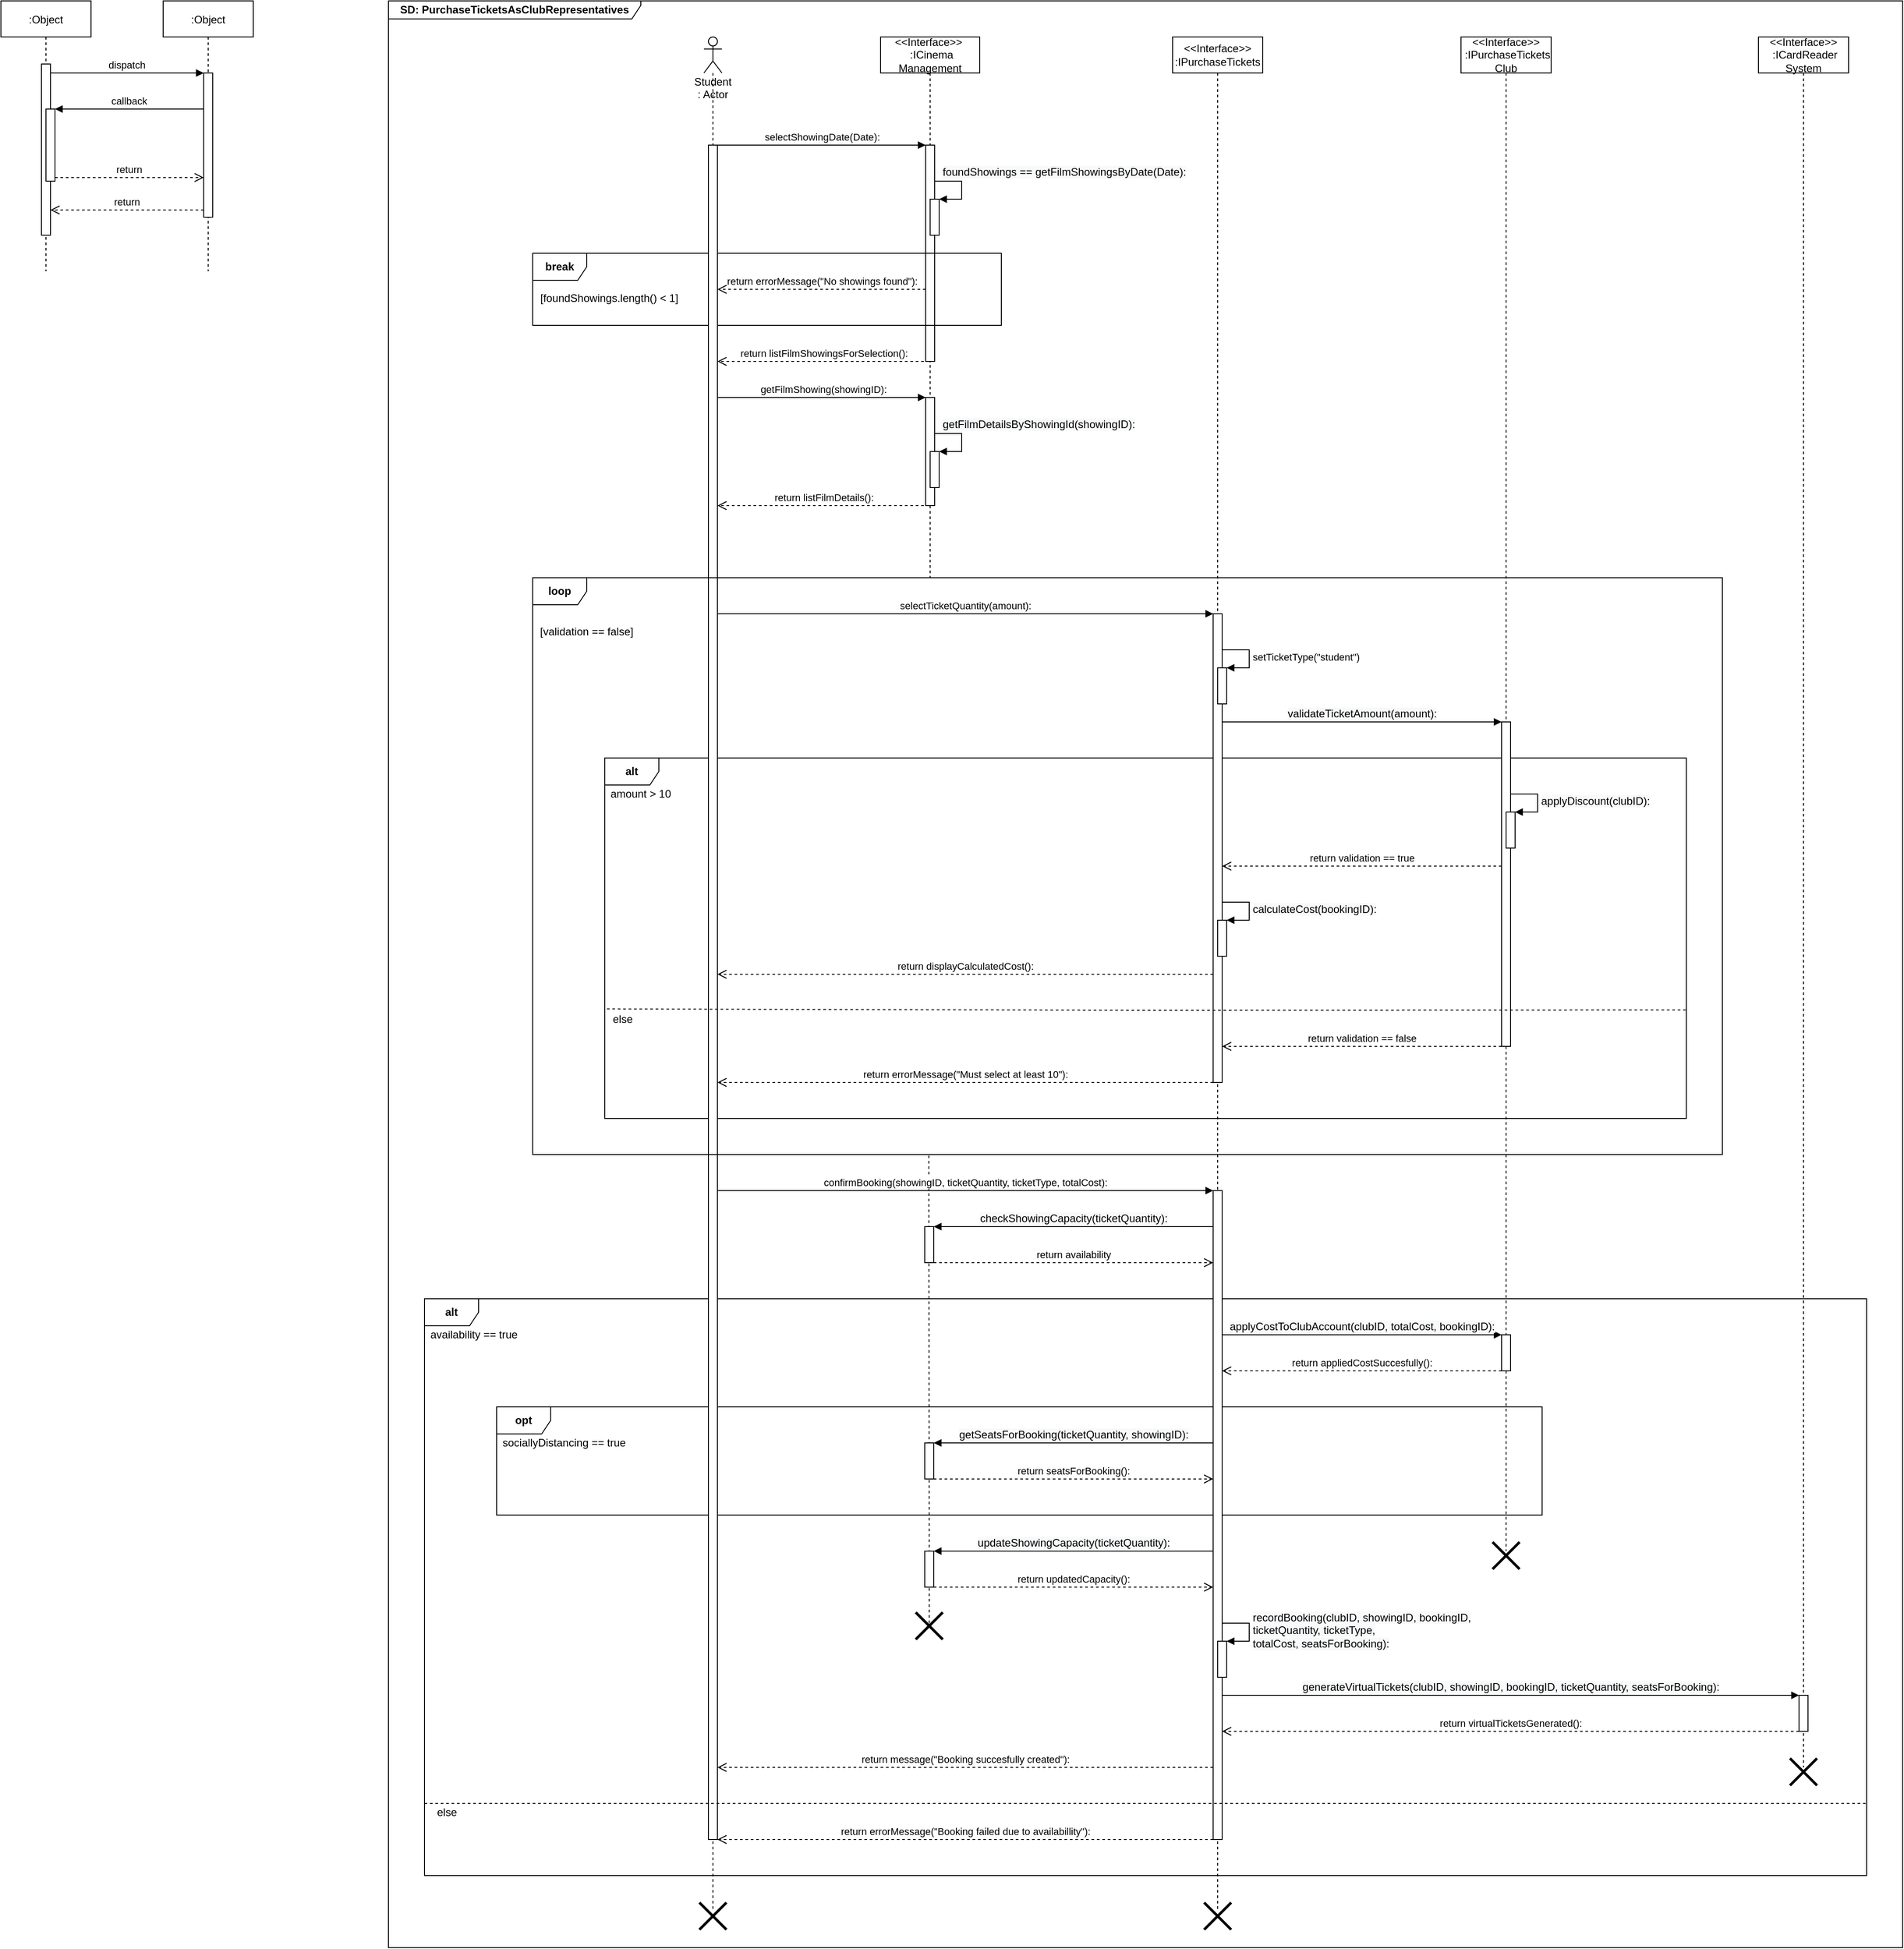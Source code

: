 <mxfile version="14.5.1" type="device"><diagram id="kgpKYQtTHZ0yAKxKKP6v" name="Page-1"><mxGraphModel dx="5590" dy="2720" grid="1" gridSize="10" guides="1" tooltips="1" connect="1" arrows="1" fold="1" page="1" pageScale="1" pageWidth="850" pageHeight="1100" math="0" shadow="0"><root><mxCell id="0"/><mxCell id="1" parent="0"/><mxCell id="uDWw32hDgdEs517KpEtC-106" value="&lt;b&gt;alt&lt;/b&gt;" style="shape=umlFrame;whiteSpace=wrap;html=1;" parent="1" vertex="1"><mxGeometry x="240" y="1520" width="1600" height="640" as="geometry"/></mxCell><mxCell id="uDWw32hDgdEs517KpEtC-117" value="&lt;b&gt;opt&lt;/b&gt;" style="shape=umlFrame;whiteSpace=wrap;html=1;" parent="1" vertex="1"><mxGeometry x="320" y="1640" width="1160" height="120" as="geometry"/></mxCell><mxCell id="uDWw32hDgdEs517KpEtC-119" value="" style="endArrow=none;dashed=1;html=1;entryX=0.333;entryY=1.001;entryDx=0;entryDy=0;entryPerimeter=0;" parent="1" target="uDWw32hDgdEs517KpEtC-74" edge="1"><mxGeometry width="50" height="50" relative="1" as="geometry"><mxPoint x="800" y="1880" as="sourcePoint"/><mxPoint x="940" y="1000" as="targetPoint"/></mxGeometry></mxCell><mxCell id="df7HUIhTzeubK4QGw2gJ-4" value="&amp;lt;&amp;lt;Interface&amp;gt;&amp;gt;&amp;nbsp;&lt;br&gt;&amp;nbsp;:ICinema&lt;br&gt;Management" style="shape=umlLifeline;perimeter=lifelinePerimeter;whiteSpace=wrap;html=1;container=1;collapsible=0;recursiveResize=0;outlineConnect=0;" parent="1" vertex="1"><mxGeometry x="746" y="120" width="110" height="600" as="geometry"/></mxCell><mxCell id="uDWw32hDgdEs517KpEtC-45" value="&lt;span style=&quot;font-size: 12px ; background-color: rgb(248 , 249 , 250)&quot;&gt;getFilmDetailsByShowingId(showingID):&lt;/span&gt;" style="edgeStyle=orthogonalEdgeStyle;html=1;align=left;spacingLeft=2;endArrow=block;rounded=0;entryX=1;entryY=0;" parent="df7HUIhTzeubK4QGw2gJ-4" target="uDWw32hDgdEs517KpEtC-44" edge="1"><mxGeometry x="-0.474" y="10" relative="1" as="geometry"><mxPoint x="60" y="460" as="sourcePoint"/><Array as="points"><mxPoint x="60" y="440"/><mxPoint x="90" y="440"/><mxPoint x="90" y="460"/><mxPoint x="65" y="460"/></Array><mxPoint as="offset"/></mxGeometry></mxCell><mxCell id="uDWw32hDgdEs517KpEtC-70" value="" style="points=[];perimeter=orthogonalPerimeter;rounded=0;shadow=0;strokeWidth=1;" parent="df7HUIhTzeubK4QGw2gJ-4" vertex="1"><mxGeometry x="50" y="400" width="10" height="120" as="geometry"/></mxCell><mxCell id="uDWw32hDgdEs517KpEtC-40" value="&lt;span style=&quot;font-size: 12px ; background-color: rgb(248 , 249 , 250)&quot;&gt;foundShowings == getFilmShowingsByDate(Date):&lt;/span&gt;" style="edgeStyle=orthogonalEdgeStyle;html=1;align=left;spacingLeft=2;endArrow=block;rounded=0;entryX=1;entryY=0;" parent="df7HUIhTzeubK4QGw2gJ-4" target="uDWw32hDgdEs517KpEtC-39" edge="1"><mxGeometry x="-0.474" y="10" relative="1" as="geometry"><mxPoint x="60" y="180" as="sourcePoint"/><Array as="points"><mxPoint x="60" y="160"/><mxPoint x="90" y="160"/><mxPoint x="90" y="180"/><mxPoint x="65" y="180"/></Array><mxPoint as="offset"/></mxGeometry></mxCell><mxCell id="uDWw32hDgdEs517KpEtC-48" value="" style="points=[];perimeter=orthogonalPerimeter;rounded=0;shadow=0;strokeWidth=1;" parent="df7HUIhTzeubK4QGw2gJ-4" vertex="1"><mxGeometry x="50" y="120" width="10" height="240" as="geometry"/></mxCell><mxCell id="uDWw32hDgdEs517KpEtC-39" value="" style="html=1;points=[];perimeter=orthogonalPerimeter;" parent="df7HUIhTzeubK4QGw2gJ-4" vertex="1"><mxGeometry x="55" y="180" width="10" height="40" as="geometry"/></mxCell><mxCell id="uDWw32hDgdEs517KpEtC-44" value="" style="html=1;points=[];perimeter=orthogonalPerimeter;" parent="df7HUIhTzeubK4QGw2gJ-4" vertex="1"><mxGeometry x="55" y="460" width="10" height="40" as="geometry"/></mxCell><mxCell id="uDWw32hDgdEs517KpEtC-80" value="&lt;b&gt;alt&lt;/b&gt;" style="shape=umlFrame;whiteSpace=wrap;html=1;" parent="1" vertex="1"><mxGeometry x="440" y="920" width="1200" height="400" as="geometry"/></mxCell><mxCell id="uDWw32hDgdEs517KpEtC-59" value="&lt;b&gt;break&lt;/b&gt;" style="shape=umlFrame;whiteSpace=wrap;html=1;align=center;" parent="1" vertex="1"><mxGeometry x="360" y="360" width="520" height="80" as="geometry"/></mxCell><mxCell id="df7HUIhTzeubK4QGw2gJ-3" value="Student : Actor" style="shape=umlLifeline;participant=umlActor;perimeter=lifelinePerimeter;whiteSpace=wrap;html=1;container=1;collapsible=0;recursiveResize=0;verticalAlign=top;spacingTop=36;outlineConnect=0;" parent="1" vertex="1"><mxGeometry x="550" y="120" width="20" height="2080" as="geometry"/></mxCell><mxCell id="uDWw32hDgdEs517KpEtC-51" value="" style="points=[];perimeter=orthogonalPerimeter;rounded=0;shadow=0;strokeWidth=1;" parent="df7HUIhTzeubK4QGw2gJ-3" vertex="1"><mxGeometry x="5" y="120" width="10" height="1880" as="geometry"/></mxCell><mxCell id="3nuBFxr9cyL0pnOWT2aG-1" value=":Object" style="shape=umlLifeline;perimeter=lifelinePerimeter;container=1;collapsible=0;recursiveResize=0;rounded=0;shadow=0;strokeWidth=1;" parent="1" vertex="1"><mxGeometry x="-230" y="80" width="100" height="300" as="geometry"/></mxCell><mxCell id="3nuBFxr9cyL0pnOWT2aG-2" value="" style="points=[];perimeter=orthogonalPerimeter;rounded=0;shadow=0;strokeWidth=1;" parent="3nuBFxr9cyL0pnOWT2aG-1" vertex="1"><mxGeometry x="45" y="70" width="10" height="190" as="geometry"/></mxCell><mxCell id="3nuBFxr9cyL0pnOWT2aG-4" value="" style="points=[];perimeter=orthogonalPerimeter;rounded=0;shadow=0;strokeWidth=1;" parent="3nuBFxr9cyL0pnOWT2aG-1" vertex="1"><mxGeometry x="50" y="120" width="10" height="80" as="geometry"/></mxCell><mxCell id="3nuBFxr9cyL0pnOWT2aG-5" value=":Object" style="shape=umlLifeline;perimeter=lifelinePerimeter;container=1;collapsible=0;recursiveResize=0;rounded=0;shadow=0;strokeWidth=1;" parent="1" vertex="1"><mxGeometry x="-50" y="80" width="100" height="300" as="geometry"/></mxCell><mxCell id="3nuBFxr9cyL0pnOWT2aG-6" value="" style="points=[];perimeter=orthogonalPerimeter;rounded=0;shadow=0;strokeWidth=1;" parent="3nuBFxr9cyL0pnOWT2aG-5" vertex="1"><mxGeometry x="45" y="80" width="10" height="160" as="geometry"/></mxCell><mxCell id="3nuBFxr9cyL0pnOWT2aG-7" value="return" style="verticalAlign=bottom;endArrow=open;dashed=1;endSize=8;exitX=0;exitY=0.95;shadow=0;strokeWidth=1;" parent="1" source="3nuBFxr9cyL0pnOWT2aG-6" target="3nuBFxr9cyL0pnOWT2aG-2" edge="1"><mxGeometry relative="1" as="geometry"><mxPoint x="-75" y="236" as="targetPoint"/></mxGeometry></mxCell><mxCell id="3nuBFxr9cyL0pnOWT2aG-8" value="dispatch" style="verticalAlign=bottom;endArrow=block;entryX=0;entryY=0;shadow=0;strokeWidth=1;" parent="1" source="3nuBFxr9cyL0pnOWT2aG-2" target="3nuBFxr9cyL0pnOWT2aG-6" edge="1"><mxGeometry relative="1" as="geometry"><mxPoint x="-75" y="160" as="sourcePoint"/></mxGeometry></mxCell><mxCell id="3nuBFxr9cyL0pnOWT2aG-9" value="callback" style="verticalAlign=bottom;endArrow=block;entryX=1;entryY=0;shadow=0;strokeWidth=1;" parent="1" source="3nuBFxr9cyL0pnOWT2aG-6" target="3nuBFxr9cyL0pnOWT2aG-4" edge="1"><mxGeometry relative="1" as="geometry"><mxPoint x="-110" y="200" as="sourcePoint"/></mxGeometry></mxCell><mxCell id="3nuBFxr9cyL0pnOWT2aG-10" value="return" style="verticalAlign=bottom;endArrow=open;dashed=1;endSize=8;exitX=1;exitY=0.95;shadow=0;strokeWidth=1;" parent="1" source="3nuBFxr9cyL0pnOWT2aG-4" target="3nuBFxr9cyL0pnOWT2aG-6" edge="1"><mxGeometry relative="1" as="geometry"><mxPoint x="-110" y="257" as="targetPoint"/></mxGeometry></mxCell><mxCell id="df7HUIhTzeubK4QGw2gJ-13" value="&amp;lt;&amp;lt;Interface&amp;gt;&amp;gt;&lt;br&gt;:IPurchaseTickets" style="shape=umlLifeline;perimeter=lifelinePerimeter;whiteSpace=wrap;html=1;container=1;collapsible=0;recursiveResize=0;outlineConnect=0;" parent="1" vertex="1"><mxGeometry x="1070" y="120" width="100" height="2080" as="geometry"/></mxCell><mxCell id="uDWw32hDgdEs517KpEtC-75" value="" style="points=[];perimeter=orthogonalPerimeter;rounded=0;shadow=0;strokeWidth=1;" parent="df7HUIhTzeubK4QGw2gJ-13" vertex="1"><mxGeometry x="45" y="640" width="10" height="520" as="geometry"/></mxCell><mxCell id="uDWw32hDgdEs517KpEtC-93" value="" style="html=1;points=[];perimeter=orthogonalPerimeter;" parent="df7HUIhTzeubK4QGw2gJ-13" vertex="1"><mxGeometry x="50" y="700" width="10" height="40" as="geometry"/></mxCell><mxCell id="uDWw32hDgdEs517KpEtC-94" value="setTicketType(&quot;student&quot;)" style="edgeStyle=orthogonalEdgeStyle;html=1;align=left;spacingLeft=2;endArrow=block;rounded=0;entryX=1;entryY=0;" parent="df7HUIhTzeubK4QGw2gJ-13" target="uDWw32hDgdEs517KpEtC-93" edge="1"><mxGeometry relative="1" as="geometry"><mxPoint x="55" y="680" as="sourcePoint"/><Array as="points"><mxPoint x="85" y="680"/></Array></mxGeometry></mxCell><mxCell id="uDWw32hDgdEs517KpEtC-100" value="" style="points=[];perimeter=orthogonalPerimeter;rounded=0;shadow=0;strokeWidth=1;" parent="df7HUIhTzeubK4QGw2gJ-13" vertex="1"><mxGeometry x="45" y="1280" width="10" height="720" as="geometry"/></mxCell><mxCell id="uDWw32hDgdEs517KpEtC-133" value="" style="html=1;points=[];perimeter=orthogonalPerimeter;" parent="df7HUIhTzeubK4QGw2gJ-13" vertex="1"><mxGeometry x="50" y="1780" width="10" height="40" as="geometry"/></mxCell><mxCell id="uDWw32hDgdEs517KpEtC-134" value="&lt;span style=&quot;font-size: 12px ; background-color: rgb(248 , 249 , 250)&quot;&gt;recordBooking(clubID, showingID, bookingID,&lt;br&gt;ticketQuantity, ticketType, &lt;br&gt;totalCost, seatsForBooking):&lt;/span&gt;" style="edgeStyle=orthogonalEdgeStyle;html=1;align=left;spacingLeft=2;endArrow=block;rounded=0;entryX=1;entryY=0;" parent="df7HUIhTzeubK4QGw2gJ-13" target="uDWw32hDgdEs517KpEtC-133" edge="1"><mxGeometry relative="1" as="geometry"><mxPoint x="55" y="1760" as="sourcePoint"/><Array as="points"><mxPoint x="85" y="1760"/></Array></mxGeometry></mxCell><mxCell id="uDWw32hDgdEs517KpEtC-3" value="&amp;nbsp;getFilmShowing(showingID):" style="html=1;verticalAlign=bottom;endArrow=block;" parent="1" target="uDWw32hDgdEs517KpEtC-70" edge="1"><mxGeometry relative="1" as="geometry"><mxPoint x="565" y="520" as="sourcePoint"/><mxPoint x="800" y="520" as="targetPoint"/><Array as="points"><mxPoint x="670" y="520"/></Array></mxGeometry></mxCell><mxCell id="uDWw32hDgdEs517KpEtC-5" value="selectShowingDate(Date):" style="html=1;verticalAlign=bottom;endArrow=block;" parent="1" target="uDWw32hDgdEs517KpEtC-48" edge="1"><mxGeometry relative="1" as="geometry"><mxPoint x="565" y="240" as="sourcePoint"/><mxPoint x="795" y="240" as="targetPoint"/></mxGeometry></mxCell><mxCell id="uDWw32hDgdEs517KpEtC-46" value="return listFilmDetails():" style="html=1;verticalAlign=bottom;endArrow=open;dashed=1;endSize=8;" parent="1" edge="1"><mxGeometry relative="1" as="geometry"><mxPoint x="565" y="640" as="targetPoint"/><mxPoint x="800" y="640" as="sourcePoint"/><Array as="points"><mxPoint x="670" y="640"/></Array></mxGeometry></mxCell><mxCell id="uDWw32hDgdEs517KpEtC-6" value="return listFilmShowingsForSelection():" style="html=1;verticalAlign=bottom;endArrow=open;dashed=1;endSize=8;" parent="1" edge="1"><mxGeometry relative="1" as="geometry"><mxPoint x="565" y="480" as="targetPoint"/><mxPoint x="800" y="480" as="sourcePoint"/><Array as="points"><mxPoint x="670" y="480"/></Array></mxGeometry></mxCell><mxCell id="uDWw32hDgdEs517KpEtC-68" value="[foundShowings.length() &amp;lt; 1]" style="text;html=1;strokeColor=none;fillColor=none;align=center;verticalAlign=middle;whiteSpace=wrap;rounded=0;" parent="1" vertex="1"><mxGeometry x="360" y="400" width="170" height="20" as="geometry"/></mxCell><mxCell id="uDWw32hDgdEs517KpEtC-69" value="return errorMessage(&quot;No showings found&quot;):" style="html=1;verticalAlign=bottom;endArrow=open;dashed=1;endSize=8;" parent="1" edge="1"><mxGeometry relative="1" as="geometry"><mxPoint x="565" y="400" as="targetPoint"/><mxPoint x="796" y="400" as="sourcePoint"/><Array as="points"><mxPoint x="670" y="400"/></Array></mxGeometry></mxCell><mxCell id="uDWw32hDgdEs517KpEtC-72" value="selectTicketQuantity(amount):" style="html=1;verticalAlign=bottom;endArrow=block;" parent="1" target="uDWw32hDgdEs517KpEtC-75" edge="1"><mxGeometry relative="1" as="geometry"><mxPoint x="565" y="760" as="sourcePoint"/><mxPoint x="800.0" y="720" as="targetPoint"/><Array as="points"><mxPoint x="840" y="760"/></Array></mxGeometry></mxCell><mxCell id="uDWw32hDgdEs517KpEtC-76" value="&amp;lt;&amp;lt;Interface&amp;gt;&amp;gt;&lt;br&gt;&amp;nbsp;:IPurchaseTickets&lt;br&gt;Club" style="shape=umlLifeline;perimeter=lifelinePerimeter;whiteSpace=wrap;html=1;container=1;collapsible=0;recursiveResize=0;outlineConnect=0;noLabel=0;" parent="1" vertex="1"><mxGeometry x="1390" y="120" width="100" height="1680" as="geometry"/></mxCell><mxCell id="uDWw32hDgdEs517KpEtC-77" value="" style="html=1;points=[];perimeter=orthogonalPerimeter;" parent="uDWw32hDgdEs517KpEtC-76" vertex="1"><mxGeometry x="45" y="760" width="10" height="360" as="geometry"/></mxCell><mxCell id="uDWw32hDgdEs517KpEtC-91" value="" style="html=1;points=[];perimeter=orthogonalPerimeter;" parent="uDWw32hDgdEs517KpEtC-76" vertex="1"><mxGeometry x="50" y="860" width="10" height="40" as="geometry"/></mxCell><mxCell id="uDWw32hDgdEs517KpEtC-92" value="&lt;span style=&quot;font-size: 12px ; background-color: rgb(248 , 249 , 250)&quot;&gt;applyDiscount(clubID):&lt;/span&gt;" style="edgeStyle=orthogonalEdgeStyle;html=1;align=left;spacingLeft=2;endArrow=block;rounded=0;entryX=1;entryY=0;" parent="uDWw32hDgdEs517KpEtC-76" target="uDWw32hDgdEs517KpEtC-91" edge="1"><mxGeometry relative="1" as="geometry"><mxPoint x="55" y="840" as="sourcePoint"/><Array as="points"><mxPoint x="85" y="840"/></Array></mxGeometry></mxCell><mxCell id="uDWw32hDgdEs517KpEtC-78" value="&lt;div style=&quot;text-align: left&quot;&gt;&lt;span style=&quot;font-size: 12px ; background-color: rgb(248 , 249 , 250)&quot;&gt;validateTicketAmount(amount):&lt;/span&gt;&lt;/div&gt;" style="html=1;verticalAlign=bottom;endArrow=block;entryX=0;entryY=0;" parent="1" target="uDWw32hDgdEs517KpEtC-77" edge="1"><mxGeometry relative="1" as="geometry"><mxPoint x="1125" y="880.0" as="sourcePoint"/></mxGeometry></mxCell><mxCell id="uDWw32hDgdEs517KpEtC-79" value="return validation == false" style="html=1;verticalAlign=bottom;endArrow=open;dashed=1;endSize=8;" parent="1" source="uDWw32hDgdEs517KpEtC-77" edge="1"><mxGeometry relative="1" as="geometry"><mxPoint x="1125" y="1240" as="targetPoint"/><mxPoint x="1400" y="1240" as="sourcePoint"/><Array as="points"><mxPoint x="1260" y="1240"/></Array></mxGeometry></mxCell><mxCell id="uDWw32hDgdEs517KpEtC-81" value="" style="endArrow=none;dashed=1;html=1;entryX=1;entryY=0.699;entryDx=0;entryDy=0;entryPerimeter=0;exitX=0.002;exitY=0.696;exitDx=0;exitDy=0;exitPerimeter=0;" parent="1" source="uDWw32hDgdEs517KpEtC-80" target="uDWw32hDgdEs517KpEtC-80" edge="1"><mxGeometry width="50" height="50" relative="1" as="geometry"><mxPoint x="1370" y="1040" as="sourcePoint"/><mxPoint x="1420" y="990" as="targetPoint"/><Array as="points"><mxPoint x="1040" y="1200"/></Array></mxGeometry></mxCell><mxCell id="uDWw32hDgdEs517KpEtC-82" value="else" style="text;html=1;strokeColor=none;fillColor=none;align=center;verticalAlign=middle;whiteSpace=wrap;rounded=0;" parent="1" vertex="1"><mxGeometry x="440" y="1200" width="40" height="20" as="geometry"/></mxCell><mxCell id="uDWw32hDgdEs517KpEtC-83" value="amount &amp;gt; 10" style="text;html=1;strokeColor=none;fillColor=none;align=center;verticalAlign=middle;whiteSpace=wrap;rounded=0;" parent="1" vertex="1"><mxGeometry x="440" y="950" width="80" height="20" as="geometry"/></mxCell><mxCell id="uDWw32hDgdEs517KpEtC-84" value="return validation == true" style="html=1;verticalAlign=bottom;endArrow=open;dashed=1;endSize=8;" parent="1" source="uDWw32hDgdEs517KpEtC-77" edge="1"><mxGeometry relative="1" as="geometry"><mxPoint x="1125" y="1040" as="targetPoint"/><mxPoint x="1408" y="959.58" as="sourcePoint"/><Array as="points"><mxPoint x="1290" y="1040"/><mxPoint x="1260" y="1040"/></Array></mxGeometry></mxCell><mxCell id="uDWw32hDgdEs517KpEtC-85" value="[validation == false]" style="text;html=1;strokeColor=none;fillColor=none;align=center;verticalAlign=middle;whiteSpace=wrap;rounded=0;" parent="1" vertex="1"><mxGeometry x="360" y="770" width="120" height="20" as="geometry"/></mxCell><mxCell id="uDWw32hDgdEs517KpEtC-88" value="return errorMessage(&quot;Must select at least 10&quot;):" style="html=1;verticalAlign=bottom;endArrow=open;dashed=1;endSize=8;" parent="1" source="uDWw32hDgdEs517KpEtC-75" edge="1"><mxGeometry relative="1" as="geometry"><mxPoint x="565" y="1280" as="targetPoint"/><mxPoint x="1195" y="1280" as="sourcePoint"/><Array as="points"><mxPoint x="970" y="1280"/><mxPoint x="820" y="1280"/></Array></mxGeometry></mxCell><mxCell id="uDWw32hDgdEs517KpEtC-90" value="return displayCalculatedCost():" style="html=1;verticalAlign=bottom;endArrow=open;dashed=1;endSize=8;" parent="1" source="uDWw32hDgdEs517KpEtC-75" edge="1"><mxGeometry relative="1" as="geometry"><mxPoint x="565" y="1160" as="targetPoint"/><mxPoint x="1195" y="1160" as="sourcePoint"/><Array as="points"><mxPoint x="870" y="1160"/></Array></mxGeometry></mxCell><mxCell id="uDWw32hDgdEs517KpEtC-95" value="" style="html=1;points=[];perimeter=orthogonalPerimeter;" parent="1" vertex="1"><mxGeometry x="1120" y="1100" width="10" height="40" as="geometry"/></mxCell><mxCell id="uDWw32hDgdEs517KpEtC-96" value="&lt;span style=&quot;font-size: 12px ; background-color: rgb(248 , 249 , 250)&quot;&gt;calculateCost(bookingID):&lt;/span&gt;" style="edgeStyle=orthogonalEdgeStyle;html=1;align=left;spacingLeft=2;endArrow=block;rounded=0;entryX=1;entryY=0;" parent="1" target="uDWw32hDgdEs517KpEtC-95" edge="1"><mxGeometry relative="1" as="geometry"><mxPoint x="1125" y="1080" as="sourcePoint"/><Array as="points"><mxPoint x="1155" y="1080"/></Array></mxGeometry></mxCell><mxCell id="uDWw32hDgdEs517KpEtC-101" value="confirmBooking(showingID, ticketQuantity, ticketType, totalCost):" style="html=1;verticalAlign=bottom;endArrow=block;" parent="1" source="uDWw32hDgdEs517KpEtC-51" target="uDWw32hDgdEs517KpEtC-100" edge="1"><mxGeometry relative="1" as="geometry"><mxPoint x="660" y="1460" as="sourcePoint"/><mxPoint x="990" y="1430" as="targetPoint"/><Array as="points"><mxPoint x="870" y="1400"/><mxPoint x="950" y="1400"/></Array></mxGeometry></mxCell><mxCell id="uDWw32hDgdEs517KpEtC-110" value="else" style="text;html=1;strokeColor=none;fillColor=none;align=center;verticalAlign=middle;whiteSpace=wrap;rounded=0;" parent="1" vertex="1"><mxGeometry x="240" y="2080" width="50" height="20" as="geometry"/></mxCell><mxCell id="uDWw32hDgdEs517KpEtC-111" value="availability == true" style="text;html=1;strokeColor=none;fillColor=none;align=center;verticalAlign=middle;whiteSpace=wrap;rounded=0;" parent="1" vertex="1"><mxGeometry x="240" y="1550" width="110" height="20" as="geometry"/></mxCell><mxCell id="uDWw32hDgdEs517KpEtC-112" value="&lt;span style=&quot;font-size: 12px ; text-align: left ; background-color: rgb(248 , 249 , 250)&quot;&gt;applyCostToClubAccount(clubID, totalCost, bookingID):&lt;/span&gt;" style="html=1;verticalAlign=bottom;endArrow=block;" parent="1" target="uDWw32hDgdEs517KpEtC-113" edge="1"><mxGeometry relative="1" as="geometry"><mxPoint x="1125" y="1560" as="sourcePoint"/><mxPoint x="1430" y="1660" as="targetPoint"/><Array as="points"><mxPoint x="1170" y="1560"/><mxPoint x="1220" y="1560"/><mxPoint x="1265" y="1560"/><mxPoint x="1310" y="1560"/></Array></mxGeometry></mxCell><mxCell id="uDWw32hDgdEs517KpEtC-113" value="" style="points=[];perimeter=orthogonalPerimeter;rounded=0;shadow=0;strokeWidth=1;" parent="1" vertex="1"><mxGeometry x="1435" y="1560" width="10" height="40" as="geometry"/></mxCell><mxCell id="uDWw32hDgdEs517KpEtC-114" value="return appliedCostSuccesfully():" style="html=1;verticalAlign=bottom;endArrow=open;dashed=1;endSize=8;" parent="1" source="uDWw32hDgdEs517KpEtC-113" edge="1"><mxGeometry relative="1" as="geometry"><mxPoint x="1125" y="1600" as="targetPoint"/><mxPoint x="1430" y="1650" as="sourcePoint"/><Array as="points"><mxPoint x="1370" y="1600"/></Array></mxGeometry></mxCell><mxCell id="uDWw32hDgdEs517KpEtC-118" value="sociallyDistancing == true" style="text;html=1;strokeColor=none;fillColor=none;align=center;verticalAlign=middle;whiteSpace=wrap;rounded=0;" parent="1" vertex="1"><mxGeometry x="320" y="1670" width="150" height="20" as="geometry"/></mxCell><mxCell id="uDWw32hDgdEs517KpEtC-74" value="&lt;b&gt;loop&lt;/b&gt;" style="shape=umlFrame;whiteSpace=wrap;html=1;" parent="1" vertex="1"><mxGeometry x="360" y="720" width="1320" height="640" as="geometry"/></mxCell><mxCell id="uDWw32hDgdEs517KpEtC-124" value="" style="html=1;points=[];perimeter=orthogonalPerimeter;" parent="1" vertex="1"><mxGeometry x="795" y="1440" width="10" height="40" as="geometry"/></mxCell><mxCell id="uDWw32hDgdEs517KpEtC-125" value="&lt;div style=&quot;text-align: left&quot;&gt;&lt;span style=&quot;font-size: 12px ; background-color: rgb(248 , 249 , 250)&quot;&gt;checkShowingCapacity(ticketQuantity):&lt;/span&gt;&lt;/div&gt;" style="html=1;verticalAlign=bottom;endArrow=block;" parent="1" edge="1"><mxGeometry relative="1" as="geometry"><mxPoint x="1115" y="1440" as="sourcePoint"/><mxPoint x="805" y="1440" as="targetPoint"/></mxGeometry></mxCell><mxCell id="uDWw32hDgdEs517KpEtC-126" value="return availability" style="html=1;verticalAlign=bottom;endArrow=open;dashed=1;endSize=8;" parent="1" source="uDWw32hDgdEs517KpEtC-124" target="uDWw32hDgdEs517KpEtC-100" edge="1"><mxGeometry relative="1" as="geometry"><mxPoint x="725" y="1556" as="targetPoint"/><mxPoint x="840" y="1480" as="sourcePoint"/><Array as="points"><mxPoint x="890" y="1480"/></Array></mxGeometry></mxCell><mxCell id="uDWw32hDgdEs517KpEtC-127" value="" style="html=1;points=[];perimeter=orthogonalPerimeter;" parent="1" vertex="1"><mxGeometry x="795" y="1800" width="10" height="40" as="geometry"/></mxCell><mxCell id="uDWw32hDgdEs517KpEtC-128" value="&lt;span style=&quot;font-size: 12px ; text-align: left ; background-color: rgb(248 , 249 , 250)&quot;&gt;updateShowingCapacity(ticketQuantity):&lt;/span&gt;" style="html=1;verticalAlign=bottom;endArrow=block;" parent="1" source="uDWw32hDgdEs517KpEtC-100" target="uDWw32hDgdEs517KpEtC-127" edge="1"><mxGeometry relative="1" as="geometry"><mxPoint x="725" y="1800" as="sourcePoint"/></mxGeometry></mxCell><mxCell id="uDWw32hDgdEs517KpEtC-129" value="return updatedCapacity():" style="html=1;verticalAlign=bottom;endArrow=open;dashed=1;endSize=8;" parent="1" source="uDWw32hDgdEs517KpEtC-127" target="uDWw32hDgdEs517KpEtC-100" edge="1"><mxGeometry relative="1" as="geometry"><mxPoint x="725" y="1876" as="targetPoint"/><Array as="points"><mxPoint x="820" y="1840"/></Array></mxGeometry></mxCell><mxCell id="uDWw32hDgdEs517KpEtC-130" value="" style="html=1;points=[];perimeter=orthogonalPerimeter;" parent="1" vertex="1"><mxGeometry x="795" y="1680" width="10" height="40" as="geometry"/></mxCell><mxCell id="uDWw32hDgdEs517KpEtC-131" value="&lt;span style=&quot;font-size: 12px ; text-align: left ; background-color: rgb(248 , 249 , 250)&quot;&gt;getSeatsForBooking(ticketQuantity, showingID):&lt;/span&gt;" style="html=1;verticalAlign=bottom;endArrow=block;" parent="1" source="uDWw32hDgdEs517KpEtC-100" target="uDWw32hDgdEs517KpEtC-130" edge="1"><mxGeometry relative="1" as="geometry"><mxPoint x="725" y="1680" as="sourcePoint"/><Array as="points"><mxPoint x="1090" y="1680"/></Array></mxGeometry></mxCell><mxCell id="uDWw32hDgdEs517KpEtC-132" value="return seatsForBooking():" style="html=1;verticalAlign=bottom;endArrow=open;dashed=1;endSize=8;" parent="1" source="uDWw32hDgdEs517KpEtC-130" target="uDWw32hDgdEs517KpEtC-100" edge="1"><mxGeometry relative="1" as="geometry"><mxPoint x="725" y="1756" as="targetPoint"/><Array as="points"><mxPoint x="910" y="1720"/></Array></mxGeometry></mxCell><mxCell id="uDWw32hDgdEs517KpEtC-135" value="" style="shape=umlDestroy;whiteSpace=wrap;html=1;strokeWidth=3;" parent="1" vertex="1"><mxGeometry x="785" y="1868" width="30" height="30" as="geometry"/></mxCell><mxCell id="uDWw32hDgdEs517KpEtC-136" value="" style="shape=umlDestroy;whiteSpace=wrap;html=1;strokeWidth=3;" parent="1" vertex="1"><mxGeometry x="1425" y="1790" width="30" height="30" as="geometry"/></mxCell><mxCell id="uDWw32hDgdEs517KpEtC-139" value="&amp;lt;&amp;lt;Interface&amp;gt;&amp;gt;&lt;br&gt;&amp;nbsp;:ICardReader&lt;br&gt;System" style="shape=umlLifeline;perimeter=lifelinePerimeter;whiteSpace=wrap;html=1;container=1;collapsible=0;recursiveResize=0;outlineConnect=0;noLabel=0;" parent="1" vertex="1"><mxGeometry x="1720" y="120" width="100" height="1920" as="geometry"/></mxCell><mxCell id="uDWw32hDgdEs517KpEtC-144" value="" style="html=1;points=[];perimeter=orthogonalPerimeter;" parent="uDWw32hDgdEs517KpEtC-139" vertex="1"><mxGeometry x="45" y="1840" width="10" height="40" as="geometry"/></mxCell><mxCell id="uDWw32hDgdEs517KpEtC-145" value="&lt;span style=&quot;font-size: 12px ; text-align: left ; background-color: rgb(248 , 249 , 250)&quot;&gt;generateVirtualTickets(&lt;/span&gt;&lt;span style=&quot;font-size: 12px ; text-align: left ; background-color: rgb(248 , 249 , 250)&quot;&gt;clubID, showingID, bookingID,&amp;nbsp;&lt;/span&gt;&lt;span style=&quot;font-size: 12px ; text-align: left ; background-color: rgb(248 , 249 , 250)&quot;&gt;ticketQuantity,&amp;nbsp;&lt;/span&gt;&lt;span style=&quot;font-size: 12px ; text-align: left ; background-color: rgb(248 , 249 , 250)&quot;&gt;seatsForBooking&lt;/span&gt;&lt;span style=&quot;font-size: 12px ; text-align: left ; background-color: rgb(248 , 249 , 250)&quot;&gt;):&lt;/span&gt;" style="html=1;verticalAlign=bottom;endArrow=block;entryX=0;entryY=0;" parent="1" target="uDWw32hDgdEs517KpEtC-144" edge="1"><mxGeometry relative="1" as="geometry"><mxPoint x="1125" y="1960" as="sourcePoint"/></mxGeometry></mxCell><mxCell id="uDWw32hDgdEs517KpEtC-146" value="return virtualTicketsGenerated():" style="html=1;verticalAlign=bottom;endArrow=open;dashed=1;endSize=8;" parent="1" source="uDWw32hDgdEs517KpEtC-144" target="uDWw32hDgdEs517KpEtC-100" edge="1"><mxGeometry relative="1" as="geometry"><mxPoint x="1125" y="2036" as="targetPoint"/><mxPoint x="1670" y="2010" as="sourcePoint"/><Array as="points"><mxPoint x="1500" y="2000"/></Array></mxGeometry></mxCell><mxCell id="uDWw32hDgdEs517KpEtC-147" value="return message(&quot;Booking succesfully created&quot;):" style="html=1;verticalAlign=bottom;endArrow=open;dashed=1;endSize=8;" parent="1" source="uDWw32hDgdEs517KpEtC-100" target="uDWw32hDgdEs517KpEtC-51" edge="1"><mxGeometry relative="1" as="geometry"><mxPoint x="570" y="2040" as="targetPoint"/><mxPoint x="860" y="2040" as="sourcePoint"/><Array as="points"><mxPoint x="815" y="2040"/></Array></mxGeometry></mxCell><mxCell id="uDWw32hDgdEs517KpEtC-148" value="" style="shape=umlDestroy;whiteSpace=wrap;html=1;strokeWidth=3;" parent="1" vertex="1"><mxGeometry x="1755" y="2030" width="30" height="30" as="geometry"/></mxCell><mxCell id="uDWw32hDgdEs517KpEtC-149" value="" style="endArrow=none;dashed=1;html=1;exitX=0;exitY=0;exitDx=0;exitDy=0;" parent="1" source="uDWw32hDgdEs517KpEtC-110" edge="1"><mxGeometry width="50" height="50" relative="1" as="geometry"><mxPoint x="10" y="2080" as="sourcePoint"/><mxPoint x="1840" y="2080" as="targetPoint"/></mxGeometry></mxCell><mxCell id="uDWw32hDgdEs517KpEtC-151" value="return errorMessage(&quot;Booking failed due to availabillity&quot;):" style="html=1;verticalAlign=bottom;endArrow=open;dashed=1;endSize=8;" parent="1" source="uDWw32hDgdEs517KpEtC-100" target="uDWw32hDgdEs517KpEtC-51" edge="1"><mxGeometry relative="1" as="geometry"><mxPoint x="570.0" y="2120" as="targetPoint"/><mxPoint x="1120" y="2120" as="sourcePoint"/><Array as="points"><mxPoint x="820" y="2120"/></Array></mxGeometry></mxCell><mxCell id="uDWw32hDgdEs517KpEtC-152" value="" style="shape=umlDestroy;whiteSpace=wrap;html=1;strokeWidth=3;" parent="1" vertex="1"><mxGeometry x="1105" y="2190" width="30" height="30" as="geometry"/></mxCell><mxCell id="uDWw32hDgdEs517KpEtC-153" value="" style="shape=umlDestroy;whiteSpace=wrap;html=1;strokeWidth=3;" parent="1" vertex="1"><mxGeometry x="545" y="2190" width="30" height="30" as="geometry"/></mxCell><mxCell id="7f6uLr9wKc-0vDVS-i68-1" value="&lt;b&gt;SD: PurchaseTicketsAsClubRepresentatives&lt;/b&gt;" style="shape=umlFrame;whiteSpace=wrap;html=1;width=280;height=20;" vertex="1" parent="1"><mxGeometry x="200" y="80" width="1680" height="2160" as="geometry"/></mxCell></root></mxGraphModel></diagram></mxfile>